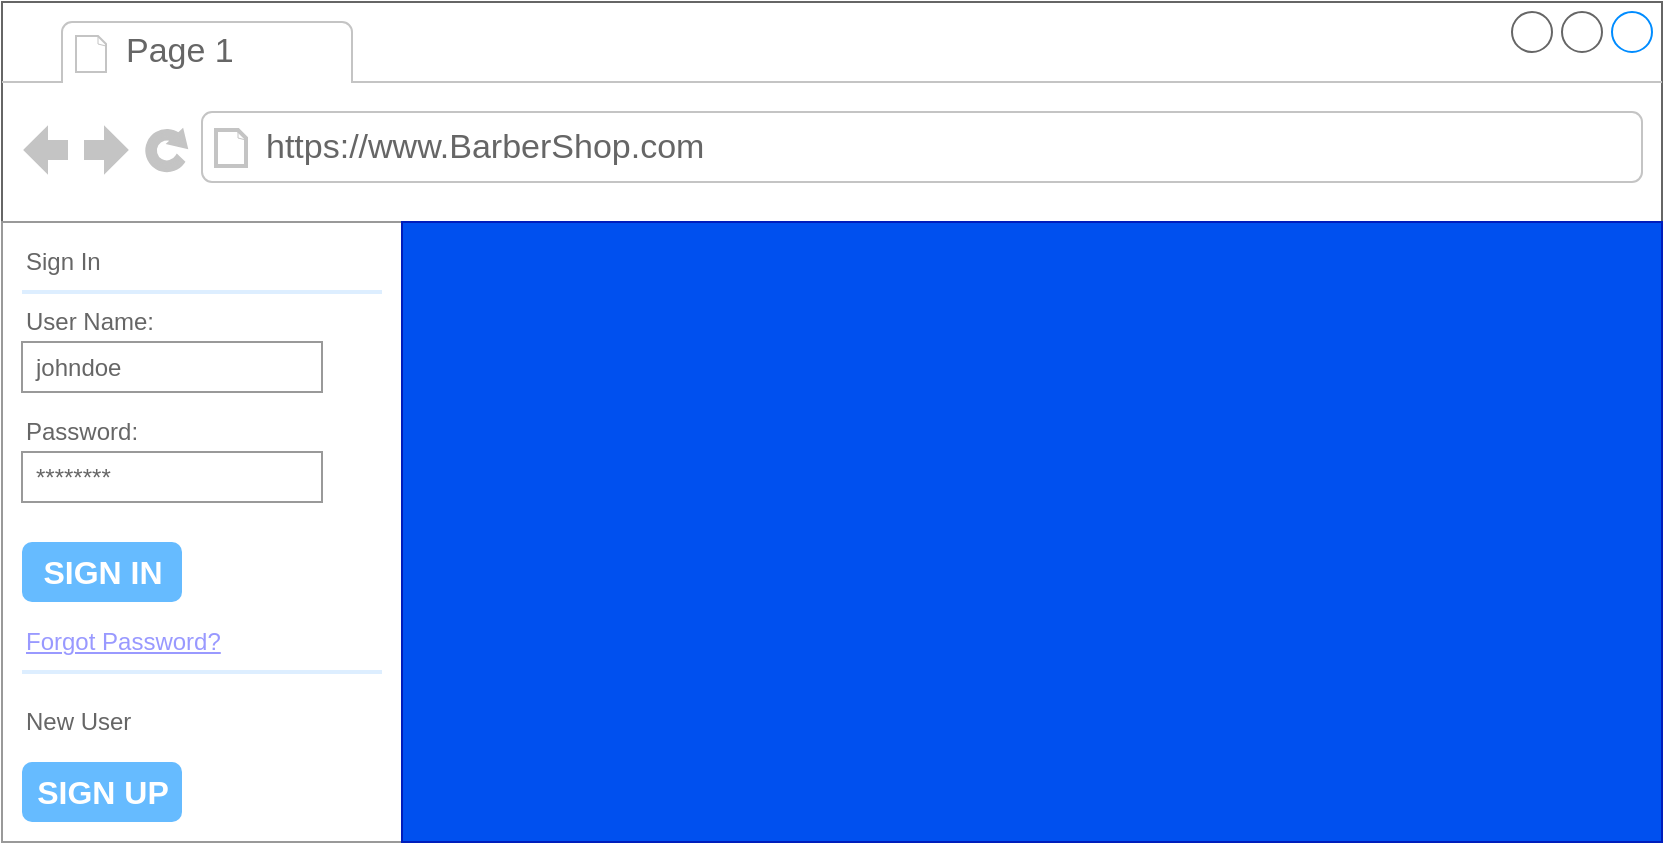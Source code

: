 <mxfile version="14.6.12" type="github">
  <diagram id="CZ2MF3NDUHEG7JQgw2JQ" name="Page-1">
    <mxGraphModel dx="942" dy="614" grid="1" gridSize="10" guides="1" tooltips="1" connect="0" arrows="0" fold="1" page="1" pageScale="1" pageWidth="827" pageHeight="1169" math="0" shadow="0">
      <root>
        <mxCell id="0" />
        <mxCell id="1" parent="0" />
        <mxCell id="JEwpR79MPoA-WKV8Z6C1-2" value="" style="strokeWidth=1;shadow=0;dashed=0;align=center;html=1;shape=mxgraph.mockup.containers.browserWindow;rSize=0;strokeColor=#666666;strokeColor2=#008cff;strokeColor3=#c4c4c4;mainText=,;recursiveResize=0;" vertex="1" parent="1">
          <mxGeometry y="100" width="830" height="420" as="geometry" />
        </mxCell>
        <mxCell id="JEwpR79MPoA-WKV8Z6C1-3" value="Page 1" style="strokeWidth=1;shadow=0;dashed=0;align=center;html=1;shape=mxgraph.mockup.containers.anchor;fontSize=17;fontColor=#666666;align=left;" vertex="1" parent="JEwpR79MPoA-WKV8Z6C1-2">
          <mxGeometry x="60" y="12" width="110" height="26" as="geometry" />
        </mxCell>
        <mxCell id="JEwpR79MPoA-WKV8Z6C1-4" value="https://www.BarberShop.com" style="strokeWidth=1;shadow=0;dashed=0;align=center;html=1;shape=mxgraph.mockup.containers.anchor;rSize=0;fontSize=17;fontColor=#666666;align=left;" vertex="1" parent="JEwpR79MPoA-WKV8Z6C1-2">
          <mxGeometry x="130" y="60" width="250" height="26" as="geometry" />
        </mxCell>
        <mxCell id="JEwpR79MPoA-WKV8Z6C1-6" value="" style="strokeWidth=1;shadow=0;dashed=0;align=center;html=1;shape=mxgraph.mockup.forms.rrect;rSize=0;strokeColor=#999999;fillColor=#ffffff;" vertex="1" parent="JEwpR79MPoA-WKV8Z6C1-2">
          <mxGeometry y="110" width="200" height="310" as="geometry" />
        </mxCell>
        <mxCell id="JEwpR79MPoA-WKV8Z6C1-7" value="Sign In" style="strokeWidth=1;shadow=0;dashed=0;align=center;html=1;shape=mxgraph.mockup.forms.anchor;fontSize=12;fontColor=#666666;align=left;resizeWidth=1;spacingLeft=0;" vertex="1" parent="JEwpR79MPoA-WKV8Z6C1-6">
          <mxGeometry width="100" height="20" relative="1" as="geometry">
            <mxPoint x="10" y="10" as="offset" />
          </mxGeometry>
        </mxCell>
        <mxCell id="JEwpR79MPoA-WKV8Z6C1-8" value="" style="shape=line;strokeColor=#ddeeff;strokeWidth=2;html=1;resizeWidth=1;" vertex="1" parent="JEwpR79MPoA-WKV8Z6C1-6">
          <mxGeometry width="180" height="10" relative="1" as="geometry">
            <mxPoint x="10" y="30" as="offset" />
          </mxGeometry>
        </mxCell>
        <mxCell id="JEwpR79MPoA-WKV8Z6C1-9" value="User Name:" style="strokeWidth=1;shadow=0;dashed=0;align=center;html=1;shape=mxgraph.mockup.forms.anchor;fontSize=12;fontColor=#666666;align=left;resizeWidth=1;spacingLeft=0;" vertex="1" parent="JEwpR79MPoA-WKV8Z6C1-6">
          <mxGeometry width="100" height="20" relative="1" as="geometry">
            <mxPoint x="10" y="40" as="offset" />
          </mxGeometry>
        </mxCell>
        <mxCell id="JEwpR79MPoA-WKV8Z6C1-10" value="johndoe" style="strokeWidth=1;shadow=0;dashed=0;align=center;html=1;shape=mxgraph.mockup.forms.rrect;rSize=0;strokeColor=#999999;fontColor=#666666;align=left;spacingLeft=5;resizeWidth=1;" vertex="1" parent="JEwpR79MPoA-WKV8Z6C1-6">
          <mxGeometry width="150" height="25" relative="1" as="geometry">
            <mxPoint x="10" y="60" as="offset" />
          </mxGeometry>
        </mxCell>
        <mxCell id="JEwpR79MPoA-WKV8Z6C1-11" value="Password:" style="strokeWidth=1;shadow=0;dashed=0;align=center;html=1;shape=mxgraph.mockup.forms.anchor;fontSize=12;fontColor=#666666;align=left;resizeWidth=1;spacingLeft=0;" vertex="1" parent="JEwpR79MPoA-WKV8Z6C1-6">
          <mxGeometry width="100" height="20" relative="1" as="geometry">
            <mxPoint x="10" y="95" as="offset" />
          </mxGeometry>
        </mxCell>
        <mxCell id="JEwpR79MPoA-WKV8Z6C1-12" value="********" style="strokeWidth=1;shadow=0;dashed=0;align=center;html=1;shape=mxgraph.mockup.forms.rrect;rSize=0;strokeColor=#999999;fontColor=#666666;align=left;spacingLeft=5;resizeWidth=1;" vertex="1" parent="JEwpR79MPoA-WKV8Z6C1-6">
          <mxGeometry width="150" height="25" relative="1" as="geometry">
            <mxPoint x="10" y="115" as="offset" />
          </mxGeometry>
        </mxCell>
        <mxCell id="JEwpR79MPoA-WKV8Z6C1-13" value="SIGN IN" style="strokeWidth=1;shadow=0;dashed=0;align=center;html=1;shape=mxgraph.mockup.forms.rrect;rSize=5;strokeColor=none;fontColor=#ffffff;fillColor=#66bbff;fontSize=16;fontStyle=1;" vertex="1" parent="JEwpR79MPoA-WKV8Z6C1-6">
          <mxGeometry y="1" width="80" height="30" relative="1" as="geometry">
            <mxPoint x="10" y="-150" as="offset" />
          </mxGeometry>
        </mxCell>
        <mxCell id="JEwpR79MPoA-WKV8Z6C1-14" value="Forgot Password?" style="strokeWidth=1;shadow=0;dashed=0;align=center;html=1;shape=mxgraph.mockup.forms.anchor;fontSize=12;fontColor=#9999ff;align=left;spacingLeft=0;fontStyle=4;resizeWidth=1;" vertex="1" parent="JEwpR79MPoA-WKV8Z6C1-6">
          <mxGeometry y="1" width="150" height="20" relative="1" as="geometry">
            <mxPoint x="10" y="-110" as="offset" />
          </mxGeometry>
        </mxCell>
        <mxCell id="JEwpR79MPoA-WKV8Z6C1-15" value="" style="shape=line;strokeColor=#ddeeff;strokeWidth=2;html=1;resizeWidth=1;" vertex="1" parent="JEwpR79MPoA-WKV8Z6C1-6">
          <mxGeometry y="1" width="180" height="10" relative="1" as="geometry">
            <mxPoint x="10" y="-90" as="offset" />
          </mxGeometry>
        </mxCell>
        <mxCell id="JEwpR79MPoA-WKV8Z6C1-16" value="New User" style="strokeWidth=1;shadow=0;dashed=0;align=center;html=1;shape=mxgraph.mockup.forms.anchor;fontSize=12;fontColor=#666666;align=left;spacingLeft=0;resizeWidth=1;" vertex="1" parent="JEwpR79MPoA-WKV8Z6C1-6">
          <mxGeometry y="1" width="150" height="20" relative="1" as="geometry">
            <mxPoint x="10" y="-70" as="offset" />
          </mxGeometry>
        </mxCell>
        <mxCell id="JEwpR79MPoA-WKV8Z6C1-17" value="SIGN UP" style="strokeWidth=1;shadow=0;dashed=0;align=center;html=1;shape=mxgraph.mockup.forms.rrect;rSize=5;strokeColor=none;fontColor=#ffffff;fillColor=#66bbff;fontSize=16;fontStyle=1;" vertex="1" parent="JEwpR79MPoA-WKV8Z6C1-6">
          <mxGeometry y="1" width="80" height="30" relative="1" as="geometry">
            <mxPoint x="10" y="-40" as="offset" />
          </mxGeometry>
        </mxCell>
        <mxCell id="JEwpR79MPoA-WKV8Z6C1-25" value="" style="verticalLabelPosition=bottom;verticalAlign=top;html=1;shadow=0;dashed=0;strokeWidth=1;shape=rect;fillColor=#0050ef;strokeColor=#001DBC;fontColor=#ffffff;" vertex="1" parent="JEwpR79MPoA-WKV8Z6C1-2">
          <mxGeometry x="200" y="110" width="630" height="310" as="geometry" />
        </mxCell>
      </root>
    </mxGraphModel>
  </diagram>
</mxfile>
